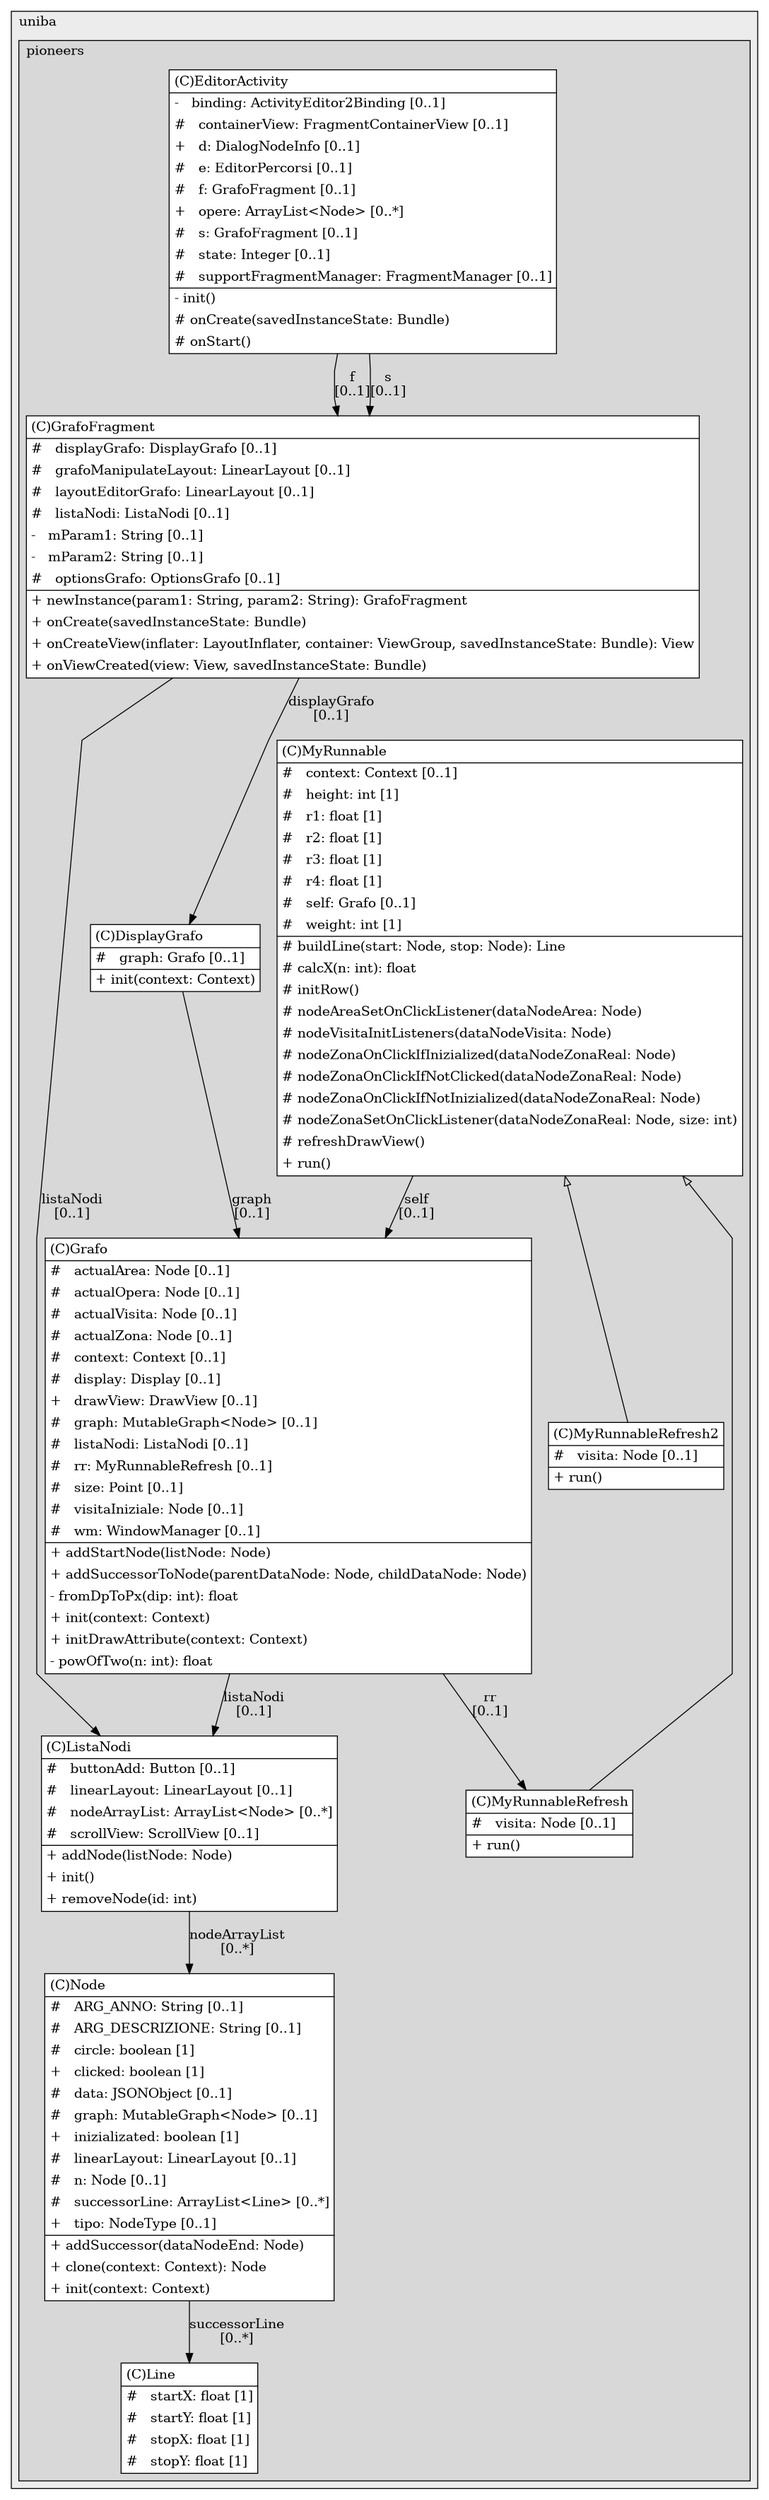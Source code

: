 @startuml

/' diagram meta data start
config=StructureConfiguration;
{
  "projectClassification": {
    "searchMode": "OpenProject", // OpenProject, AllProjects
    "includedProjects": "",
    "pathEndKeywords": "*.impl",
    "isClientPath": "",
    "isClientName": "",
    "isTestPath": "",
    "isTestName": "",
    "isMappingPath": "",
    "isMappingName": "",
    "isDataAccessPath": "",
    "isDataAccessName": "",
    "isDataStructurePath": "",
    "isDataStructureName": "",
    "isInterfaceStructuresPath": "",
    "isInterfaceStructuresName": "",
    "isEntryPointPath": "",
    "isEntryPointName": ""
  },
  "graphRestriction": {
    "classPackageExcludeFilter": "",
    "classPackageIncludeFilter": "",
    "classNameExcludeFilter": "",
    "classNameIncludeFilter": "",
    "methodNameExcludeFilter": "",
    "methodNameIncludeFilter": "",
    "removeByInheritance": "", // inheritance/annotation based filtering is done in a second step
    "removeByAnnotation": "",
    "removeByClassPackage": "", // cleanup the graph after inheritance/annotation based filtering is done
    "removeByClassName": "",
    "cutMappings": false,
    "cutEnum": true,
    "cutTests": true,
    "cutClient": true,
    "cutDataAccess": false,
    "cutInterfaceStructures": false,
    "cutDataStructures": false,
    "cutGetterAndSetter": true,
    "cutConstructors": true
  },
  "graphTraversal": {
    "forwardDepth": 6,
    "backwardDepth": 6,
    "classPackageExcludeFilter": "",
    "classPackageIncludeFilter": "",
    "classNameExcludeFilter": "",
    "classNameIncludeFilter": "",
    "methodNameExcludeFilter": "",
    "methodNameIncludeFilter": "",
    "hideMappings": false,
    "hideDataStructures": false,
    "hidePrivateMethods": true,
    "hideInterfaceCalls": true, // indirection: implementation -> interface (is hidden) -> implementation
    "onlyShowApplicationEntryPoints": false // root listNode is included
  },
  "details": {
    "aggregation": "GroupByClass", // ByClass, GroupByClass, None
    "showClassGenericTypes": true,
    "showMethods": true,
    "showMethodParameterNames": true,
    "showMethodParameterTypes": true,
    "showMethodReturnType": true,
    "showPackageLevels": 2,
    "showDetailedClassStructure": true
  },
  "rootClass": "it.uniba.pioneers.testtool.editor.listaNodi.ListaNodi"
}
diagram meta data end '/



digraph g {
    rankdir="TB"
    splines=polyline
    

'nodes 
subgraph cluster_111433007 { 
   	label=uniba
	labeljust=l
	fillcolor="#ececec"
	style=filled
   
   subgraph cluster_87266728 { 
   	label=pioneers
	labeljust=l
	fillcolor="#d8d8d8"
	style=filled
   
   DisplayGrafo1934568056[
	label=<<TABLE BORDER="1" CELLBORDER="0" CELLPADDING="4" CELLSPACING="0">
<TR><TD ALIGN="LEFT" >(C)DisplayGrafo</TD></TR>
<HR/>
<TR><TD ALIGN="LEFT" >#   graph: Grafo [0..1]</TD></TR>
<HR/>
<TR><TD ALIGN="LEFT" >+ init(context: Context)</TD></TR>
</TABLE>>
	style=filled
	margin=0
	shape=plaintext
	fillcolor="#FFFFFF"
];

EditorActivity488073277[
	label=<<TABLE BORDER="1" CELLBORDER="0" CELLPADDING="4" CELLSPACING="0">
<TR><TD ALIGN="LEFT" >(C)EditorActivity</TD></TR>
<HR/>
<TR><TD ALIGN="LEFT" >-   binding: ActivityEditor2Binding [0..1]</TD></TR>
<TR><TD ALIGN="LEFT" >#   containerView: FragmentContainerView [0..1]</TD></TR>
<TR><TD ALIGN="LEFT" >+   d: DialogNodeInfo [0..1]</TD></TR>
<TR><TD ALIGN="LEFT" >#   e: EditorPercorsi [0..1]</TD></TR>
<TR><TD ALIGN="LEFT" >#   f: GrafoFragment [0..1]</TD></TR>
<TR><TD ALIGN="LEFT" >+   opere: ArrayList&lt;Node&gt; [0..*]</TD></TR>
<TR><TD ALIGN="LEFT" >#   s: GrafoFragment [0..1]</TD></TR>
<TR><TD ALIGN="LEFT" >#   state: Integer [0..1]</TD></TR>
<TR><TD ALIGN="LEFT" >#   supportFragmentManager: FragmentManager [0..1]</TD></TR>
<HR/>
<TR><TD ALIGN="LEFT" >- init()</TD></TR>
<TR><TD ALIGN="LEFT" ># onCreate(savedInstanceState: Bundle)</TD></TR>
<TR><TD ALIGN="LEFT" ># onStart()</TD></TR>
</TABLE>>
	style=filled
	margin=0
	shape=plaintext
	fillcolor="#FFFFFF"
];

Grafo1934568056[
	label=<<TABLE BORDER="1" CELLBORDER="0" CELLPADDING="4" CELLSPACING="0">
<TR><TD ALIGN="LEFT" >(C)Grafo</TD></TR>
<HR/>
<TR><TD ALIGN="LEFT" >#   actualArea: Node [0..1]</TD></TR>
<TR><TD ALIGN="LEFT" >#   actualOpera: Node [0..1]</TD></TR>
<TR><TD ALIGN="LEFT" >#   actualVisita: Node [0..1]</TD></TR>
<TR><TD ALIGN="LEFT" >#   actualZona: Node [0..1]</TD></TR>
<TR><TD ALIGN="LEFT" >#   context: Context [0..1]</TD></TR>
<TR><TD ALIGN="LEFT" >#   display: Display [0..1]</TD></TR>
<TR><TD ALIGN="LEFT" >+   drawView: DrawView [0..1]</TD></TR>
<TR><TD ALIGN="LEFT" >#   graph: MutableGraph&lt;Node&gt; [0..1]</TD></TR>
<TR><TD ALIGN="LEFT" >#   listaNodi: ListaNodi [0..1]</TD></TR>
<TR><TD ALIGN="LEFT" >#   rr: MyRunnableRefresh [0..1]</TD></TR>
<TR><TD ALIGN="LEFT" >#   size: Point [0..1]</TD></TR>
<TR><TD ALIGN="LEFT" >#   visitaIniziale: Node [0..1]</TD></TR>
<TR><TD ALIGN="LEFT" >#   wm: WindowManager [0..1]</TD></TR>
<HR/>
<TR><TD ALIGN="LEFT" >+ addStartNode(listNode: Node)</TD></TR>
<TR><TD ALIGN="LEFT" >+ addSuccessorToNode(parentDataNode: Node, childDataNode: Node)</TD></TR>
<TR><TD ALIGN="LEFT" >- fromDpToPx(dip: int): float</TD></TR>
<TR><TD ALIGN="LEFT" >+ init(context: Context)</TD></TR>
<TR><TD ALIGN="LEFT" >+ initDrawAttribute(context: Context)</TD></TR>
<TR><TD ALIGN="LEFT" >- powOfTwo(n: int): float</TD></TR>
</TABLE>>
	style=filled
	margin=0
	shape=plaintext
	fillcolor="#FFFFFF"
];

GrafoFragment488073277[
	label=<<TABLE BORDER="1" CELLBORDER="0" CELLPADDING="4" CELLSPACING="0">
<TR><TD ALIGN="LEFT" >(C)GrafoFragment</TD></TR>
<HR/>
<TR><TD ALIGN="LEFT" >#   displayGrafo: DisplayGrafo [0..1]</TD></TR>
<TR><TD ALIGN="LEFT" >#   grafoManipulateLayout: LinearLayout [0..1]</TD></TR>
<TR><TD ALIGN="LEFT" >#   layoutEditorGrafo: LinearLayout [0..1]</TD></TR>
<TR><TD ALIGN="LEFT" >#   listaNodi: ListaNodi [0..1]</TD></TR>
<TR><TD ALIGN="LEFT" >-   mParam1: String [0..1]</TD></TR>
<TR><TD ALIGN="LEFT" >-   mParam2: String [0..1]</TD></TR>
<TR><TD ALIGN="LEFT" >#   optionsGrafo: OptionsGrafo [0..1]</TD></TR>
<HR/>
<TR><TD ALIGN="LEFT" >+ newInstance(param1: String, param2: String): GrafoFragment</TD></TR>
<TR><TD ALIGN="LEFT" >+ onCreate(savedInstanceState: Bundle)</TD></TR>
<TR><TD ALIGN="LEFT" >+ onCreateView(inflater: LayoutInflater, container: ViewGroup, savedInstanceState: Bundle): View</TD></TR>
<TR><TD ALIGN="LEFT" >+ onViewCreated(view: View, savedInstanceState: Bundle)</TD></TR>
</TABLE>>
	style=filled
	margin=0
	shape=plaintext
	fillcolor="#FFFFFF"
];

Line1934568056[
	label=<<TABLE BORDER="1" CELLBORDER="0" CELLPADDING="4" CELLSPACING="0">
<TR><TD ALIGN="LEFT" >(C)Line</TD></TR>
<HR/>
<TR><TD ALIGN="LEFT" >#   startX: float [1]</TD></TR>
<TR><TD ALIGN="LEFT" >#   startY: float [1]</TD></TR>
<TR><TD ALIGN="LEFT" >#   stopX: float [1]</TD></TR>
<TR><TD ALIGN="LEFT" >#   stopY: float [1]</TD></TR>
</TABLE>>
	style=filled
	margin=0
	shape=plaintext
	fillcolor="#FFFFFF"
];

ListaNodi214280681[
	label=<<TABLE BORDER="1" CELLBORDER="0" CELLPADDING="4" CELLSPACING="0">
<TR><TD ALIGN="LEFT" >(C)ListaNodi</TD></TR>
<HR/>
<TR><TD ALIGN="LEFT" >#   buttonAdd: Button [0..1]</TD></TR>
<TR><TD ALIGN="LEFT" >#   linearLayout: LinearLayout [0..1]</TD></TR>
<TR><TD ALIGN="LEFT" >#   nodeArrayList: ArrayList&lt;Node&gt; [0..*]</TD></TR>
<TR><TD ALIGN="LEFT" >#   scrollView: ScrollView [0..1]</TD></TR>
<HR/>
<TR><TD ALIGN="LEFT" >+ addNode(listNode: Node)</TD></TR>
<TR><TD ALIGN="LEFT" >+ init()</TD></TR>
<TR><TD ALIGN="LEFT" >+ removeNode(id: int)</TD></TR>
</TABLE>>
	style=filled
	margin=0
	shape=plaintext
	fillcolor="#FFFFFF"
];

MyRunnable1156140057[
	label=<<TABLE BORDER="1" CELLBORDER="0" CELLPADDING="4" CELLSPACING="0">
<TR><TD ALIGN="LEFT" >(C)MyRunnable</TD></TR>
<HR/>
<TR><TD ALIGN="LEFT" >#   context: Context [0..1]</TD></TR>
<TR><TD ALIGN="LEFT" >#   height: int [1]</TD></TR>
<TR><TD ALIGN="LEFT" >#   r1: float [1]</TD></TR>
<TR><TD ALIGN="LEFT" >#   r2: float [1]</TD></TR>
<TR><TD ALIGN="LEFT" >#   r3: float [1]</TD></TR>
<TR><TD ALIGN="LEFT" >#   r4: float [1]</TD></TR>
<TR><TD ALIGN="LEFT" >#   self: Grafo [0..1]</TD></TR>
<TR><TD ALIGN="LEFT" >#   weight: int [1]</TD></TR>
<HR/>
<TR><TD ALIGN="LEFT" ># buildLine(start: Node, stop: Node): Line</TD></TR>
<TR><TD ALIGN="LEFT" ># calcX(n: int): float</TD></TR>
<TR><TD ALIGN="LEFT" ># initRow()</TD></TR>
<TR><TD ALIGN="LEFT" ># nodeAreaSetOnClickListener(dataNodeArea: Node)</TD></TR>
<TR><TD ALIGN="LEFT" ># nodeVisitaInitListeners(dataNodeVisita: Node)</TD></TR>
<TR><TD ALIGN="LEFT" ># nodeZonaOnClickIfInizialized(dataNodeZonaReal: Node)</TD></TR>
<TR><TD ALIGN="LEFT" ># nodeZonaOnClickIfNotClicked(dataNodeZonaReal: Node)</TD></TR>
<TR><TD ALIGN="LEFT" ># nodeZonaOnClickIfNotInizialized(dataNodeZonaReal: Node)</TD></TR>
<TR><TD ALIGN="LEFT" ># nodeZonaSetOnClickListener(dataNodeZonaReal: Node, size: int)</TD></TR>
<TR><TD ALIGN="LEFT" ># refreshDrawView()</TD></TR>
<TR><TD ALIGN="LEFT" >+ run()</TD></TR>
</TABLE>>
	style=filled
	margin=0
	shape=plaintext
	fillcolor="#FFFFFF"
];

MyRunnableRefresh1156140057[
	label=<<TABLE BORDER="1" CELLBORDER="0" CELLPADDING="4" CELLSPACING="0">
<TR><TD ALIGN="LEFT" >(C)MyRunnableRefresh</TD></TR>
<HR/>
<TR><TD ALIGN="LEFT" >#   visita: Node [0..1]</TD></TR>
<HR/>
<TR><TD ALIGN="LEFT" >+ run()</TD></TR>
</TABLE>>
	style=filled
	margin=0
	shape=plaintext
	fillcolor="#FFFFFF"
];

MyRunnableRefresh21156140057[
	label=<<TABLE BORDER="1" CELLBORDER="0" CELLPADDING="4" CELLSPACING="0">
<TR><TD ALIGN="LEFT" >(C)MyRunnableRefresh2</TD></TR>
<HR/>
<TR><TD ALIGN="LEFT" >#   visita: Node [0..1]</TD></TR>
<HR/>
<TR><TD ALIGN="LEFT" >+ run()</TD></TR>
</TABLE>>
	style=filled
	margin=0
	shape=plaintext
	fillcolor="#FFFFFF"
];

Node214280681[
	label=<<TABLE BORDER="1" CELLBORDER="0" CELLPADDING="4" CELLSPACING="0">
<TR><TD ALIGN="LEFT" >(C)Node</TD></TR>
<HR/>
<TR><TD ALIGN="LEFT" >#   ARG_ANNO: String [0..1]</TD></TR>
<TR><TD ALIGN="LEFT" >#   ARG_DESCRIZIONE: String [0..1]</TD></TR>
<TR><TD ALIGN="LEFT" >#   circle: boolean [1]</TD></TR>
<TR><TD ALIGN="LEFT" >+   clicked: boolean [1]</TD></TR>
<TR><TD ALIGN="LEFT" >#   data: JSONObject [0..1]</TD></TR>
<TR><TD ALIGN="LEFT" >#   graph: MutableGraph&lt;Node&gt; [0..1]</TD></TR>
<TR><TD ALIGN="LEFT" >+   inizializated: boolean [1]</TD></TR>
<TR><TD ALIGN="LEFT" >#   linearLayout: LinearLayout [0..1]</TD></TR>
<TR><TD ALIGN="LEFT" >#   n: Node [0..1]</TD></TR>
<TR><TD ALIGN="LEFT" >#   successorLine: ArrayList&lt;Line&gt; [0..*]</TD></TR>
<TR><TD ALIGN="LEFT" >+   tipo: NodeType [0..1]</TD></TR>
<HR/>
<TR><TD ALIGN="LEFT" >+ addSuccessor(dataNodeEnd: Node)</TD></TR>
<TR><TD ALIGN="LEFT" >+ clone(context: Context): Node</TD></TR>
<TR><TD ALIGN="LEFT" >+ init(context: Context)</TD></TR>
</TABLE>>
	style=filled
	margin=0
	shape=plaintext
	fillcolor="#FFFFFF"
];
} 
} 

'edges    
DisplayGrafo1934568056 -> Grafo1934568056[label="graph
[0..1]"];
EditorActivity488073277 -> GrafoFragment488073277[label="f
[0..1]"];
EditorActivity488073277 -> GrafoFragment488073277[label="s
[0..1]"];
Grafo1934568056 -> ListaNodi214280681[label="listaNodi
[0..1]"];
Grafo1934568056 -> MyRunnableRefresh1156140057[label="rr
[0..1]"];
GrafoFragment488073277 -> DisplayGrafo1934568056[label="displayGrafo
[0..1]"];
GrafoFragment488073277 -> ListaNodi214280681[label="listaNodi
[0..1]"];
ListaNodi214280681 -> Node214280681[label="nodeArrayList
[0..*]"];
MyRunnable1156140057 -> Grafo1934568056[label="self
[0..1]"];
MyRunnable1156140057 -> MyRunnableRefresh1156140057[arrowhead=none, arrowtail=empty, dir=both];
MyRunnable1156140057 -> MyRunnableRefresh21156140057[arrowhead=none, arrowtail=empty, dir=both];
Node214280681 -> Line1934568056[label="successorLine
[0..*]"];
    
}
@enduml
